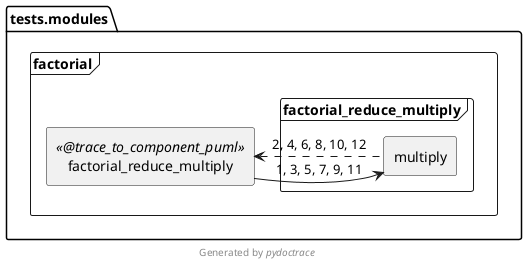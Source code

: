 @startuml tests.modules.factorial.factorial_reduce_multiply-component
skinparam BoxPadding 10
skinparam componentStyle rectangle

package tests.modules {
  frame factorial {
    [tests.modules.factorial.factorial_reduce_multiply] as "factorial_reduce_multiply" << @trace_to_component_puml >>
    frame factorial_reduce_multiply {
      [tests.modules.factorial.factorial_reduce_multiply.multiply] as "multiply"
    }
  }
}
[tests.modules.factorial.factorial_reduce_multiply] -> [tests.modules.factorial.factorial_reduce_multiply.multiply] : 1, 3, 5, 7, 9, 11
[tests.modules.factorial.factorial_reduce_multiply] <. [tests.modules.factorial.factorial_reduce_multiply.multiply] : 2, 4, 6, 8, 10, 12

footer Generated by //pydoctrace//
@enduml
